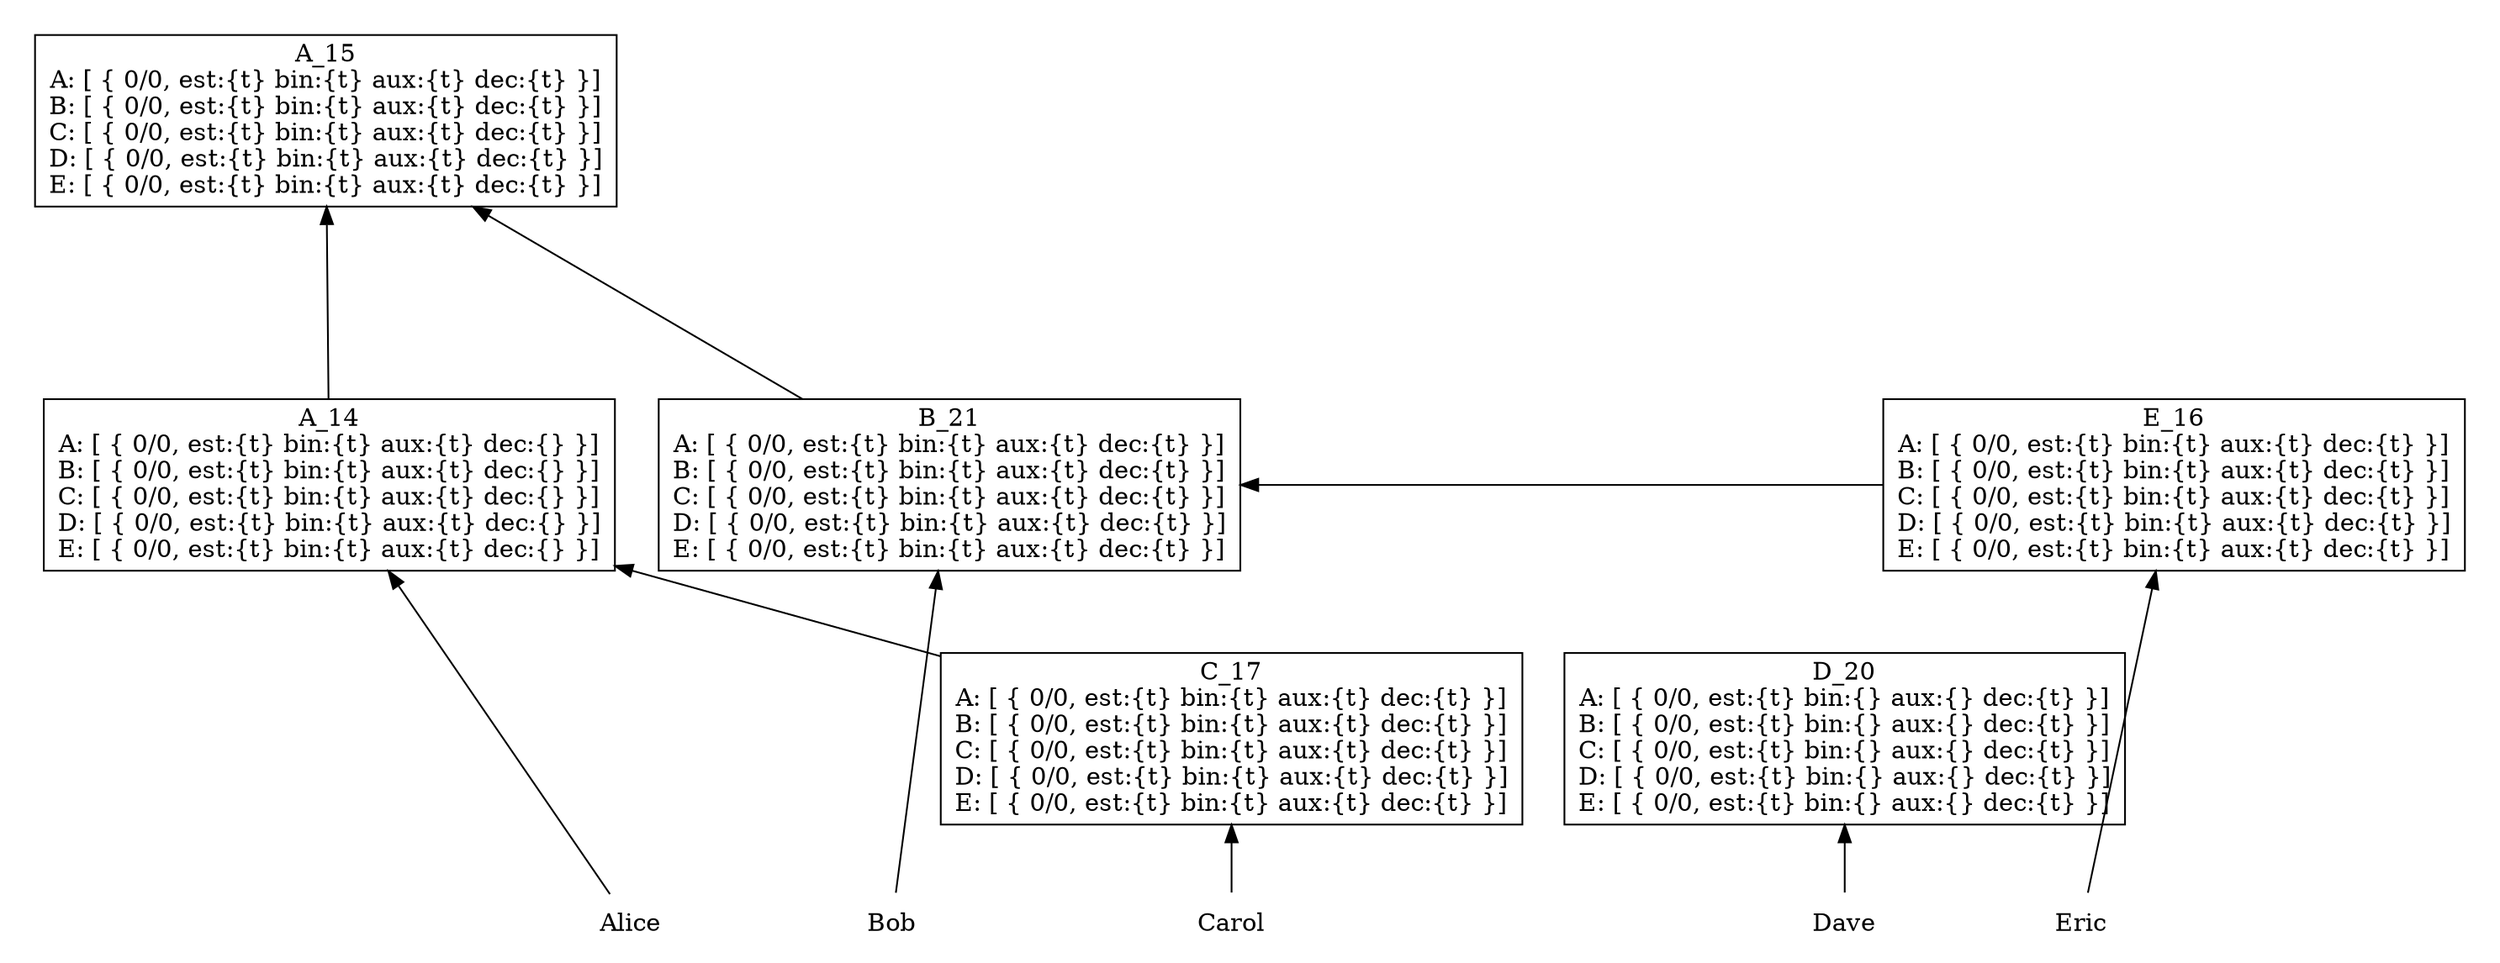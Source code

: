 digraph GossipGraph {
  splines=false
  rankdir=BT
/// our_id: Alice
/// peer_states: {Alice: "PeerState(VOTE|SEND|RECV)", Bob: "PeerState(VOTE|SEND|RECV)", Carol: "PeerState(VOTE|SEND|RECV)", Dave: "PeerState(VOTE|SEND|RECV)", Eric: "PeerState(VOTE|SEND|RECV)"}
/// { 59f84c..
/// cause: Request
/// interesting_content: {}
/// last_ancestors: {Alice: 15, Bob: 21, Carol: 17, Dave: 20, Eric: 16}
/// }
/// { f1cecc..
/// cause: Request
/// interesting_content: {Remove(Eric)}
/// last_ancestors: {Alice: 14, Bob: 16, Carol: 17, Dave: 18, Eric: 14}
/// }
/// { 5984ee..
/// cause: Request
/// interesting_content: {Remove(Eric)}
/// last_ancestors: {Alice: 12, Bob: 21, Carol: 15, Dave: 20, Eric: 16}
/// }
/// { 54df49..
/// cause: Response
/// interesting_content: {Remove(Eric)}
/// last_ancestors: {Alice: 12, Bob: 16, Carol: 17, Dave: 18, Eric: 14}
/// }
/// { aaaac9..
/// cause: Request
/// interesting_content: {Remove(Eric)}
/// last_ancestors: {Alice: 10, Bob: 15, Carol: 11, Dave: 20, Eric: 10}
/// }
/// { e2ab10..
/// cause: Response
/// interesting_content: {Remove(Eric)}
/// last_ancestors: {Alice: 12, Bob: 20, Carol: 15, Dave: 20, Eric: 16}
/// }
    style=invis
  subgraph cluster_Carol {
    label=Carol
    Carol [style=invis]
    Carol -> "54df49.." [minlen=1]


  }

    style=invis
  subgraph cluster_Dave {
    label=Dave
    Dave [style=invis]
    Dave -> "aaaac9.." [minlen=1]


  }

    style=invis
  subgraph cluster_Eric {
    label=Eric
    Eric [style=invis]
    Eric -> "e2ab10.." [minlen=2]


  }

    style=invis
  subgraph cluster_Alice {
    label=Alice
    Alice [style=invis]
    Alice -> "f1cecc.." [minlen=2]
    "f1cecc.." -> "59f84c.." [minlen=3]


  }
  "54df49.." -> "f1cecc.." [constraint=false]
  "5984ee.." -> "59f84c.." [constraint=false]

    style=invis
  subgraph cluster_Bob {
    label=Bob
    Bob [style=invis]
    Bob -> "5984ee.." [minlen=2]


  }
  "e2ab10.." -> "5984ee.." [constraint=false]

 "59f84c.." [ shape=rectangle, fillcolor=white, label="A_15
A: [ { 0/0, est:{t} bin:{t} aux:{t} dec:{t} }]
B: [ { 0/0, est:{t} bin:{t} aux:{t} dec:{t} }]
C: [ { 0/0, est:{t} bin:{t} aux:{t} dec:{t} }]
D: [ { 0/0, est:{t} bin:{t} aux:{t} dec:{t} }]
E: [ { 0/0, est:{t} bin:{t} aux:{t} dec:{t} }]"]
 "f1cecc.." [ shape=rectangle, fillcolor=white, label="A_14
A: [ { 0/0, est:{t} bin:{t} aux:{t} dec:{} }]
B: [ { 0/0, est:{t} bin:{t} aux:{t} dec:{} }]
C: [ { 0/0, est:{t} bin:{t} aux:{t} dec:{} }]
D: [ { 0/0, est:{t} bin:{t} aux:{t} dec:{} }]
E: [ { 0/0, est:{t} bin:{t} aux:{t} dec:{} }]"]
 "5984ee.." [ shape=rectangle, fillcolor=white, label="B_21
A: [ { 0/0, est:{t} bin:{t} aux:{t} dec:{t} }]
B: [ { 0/0, est:{t} bin:{t} aux:{t} dec:{t} }]
C: [ { 0/0, est:{t} bin:{t} aux:{t} dec:{t} }]
D: [ { 0/0, est:{t} bin:{t} aux:{t} dec:{t} }]
E: [ { 0/0, est:{t} bin:{t} aux:{t} dec:{t} }]"]
 "54df49.." [ shape=rectangle, fillcolor=white, label="C_17
A: [ { 0/0, est:{t} bin:{t} aux:{t} dec:{t} }]
B: [ { 0/0, est:{t} bin:{t} aux:{t} dec:{t} }]
C: [ { 0/0, est:{t} bin:{t} aux:{t} dec:{t} }]
D: [ { 0/0, est:{t} bin:{t} aux:{t} dec:{t} }]
E: [ { 0/0, est:{t} bin:{t} aux:{t} dec:{t} }]"]
 "aaaac9.." [ shape=rectangle, fillcolor=white, label="D_20
A: [ { 0/0, est:{t} bin:{} aux:{} dec:{t} }]
B: [ { 0/0, est:{t} bin:{} aux:{} dec:{t} }]
C: [ { 0/0, est:{t} bin:{} aux:{} dec:{t} }]
D: [ { 0/0, est:{t} bin:{} aux:{} dec:{t} }]
E: [ { 0/0, est:{t} bin:{} aux:{} dec:{t} }]"]
 "e2ab10.." [ shape=rectangle, fillcolor=white, label="E_16
A: [ { 0/0, est:{t} bin:{t} aux:{t} dec:{t} }]
B: [ { 0/0, est:{t} bin:{t} aux:{t} dec:{t} }]
C: [ { 0/0, est:{t} bin:{t} aux:{t} dec:{t} }]
D: [ { 0/0, est:{t} bin:{t} aux:{t} dec:{t} }]
E: [ { 0/0, est:{t} bin:{t} aux:{t} dec:{t} }]"]

  {
    rank=same
    Carol [style=filled, color=white]
    Dave [style=filled, color=white]
    Eric [style=filled, color=white]
    Alice [style=filled, color=white]
    Bob [style=filled, color=white]
  }
  Alice -> Bob -> Carol -> Dave -> Eric [style=invis]
}
